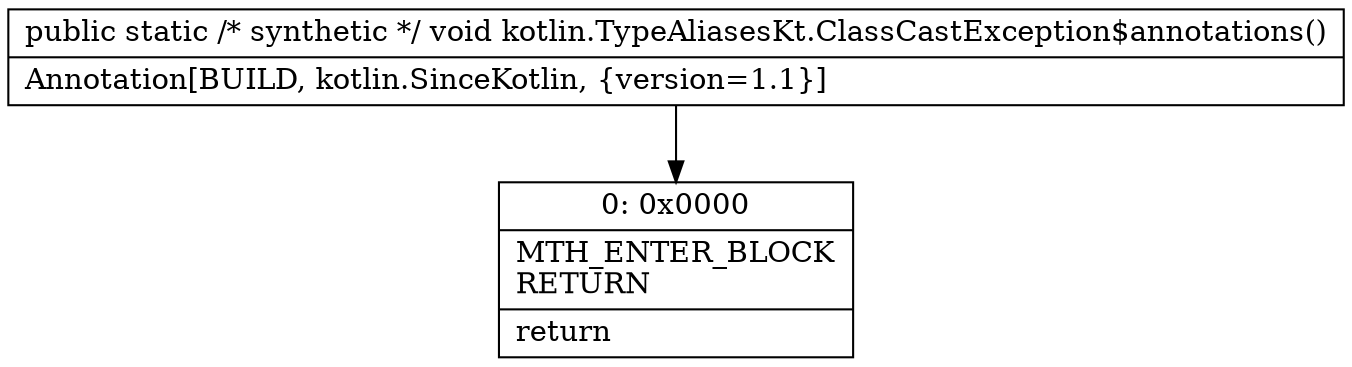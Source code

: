 digraph "CFG forkotlin.TypeAliasesKt.ClassCastException$annotations()V" {
Node_0 [shape=record,label="{0\:\ 0x0000|MTH_ENTER_BLOCK\lRETURN\l|return\l}"];
MethodNode[shape=record,label="{public static \/* synthetic *\/ void kotlin.TypeAliasesKt.ClassCastException$annotations()  | Annotation[BUILD, kotlin.SinceKotlin, \{version=1.1\}]\l}"];
MethodNode -> Node_0;
}

